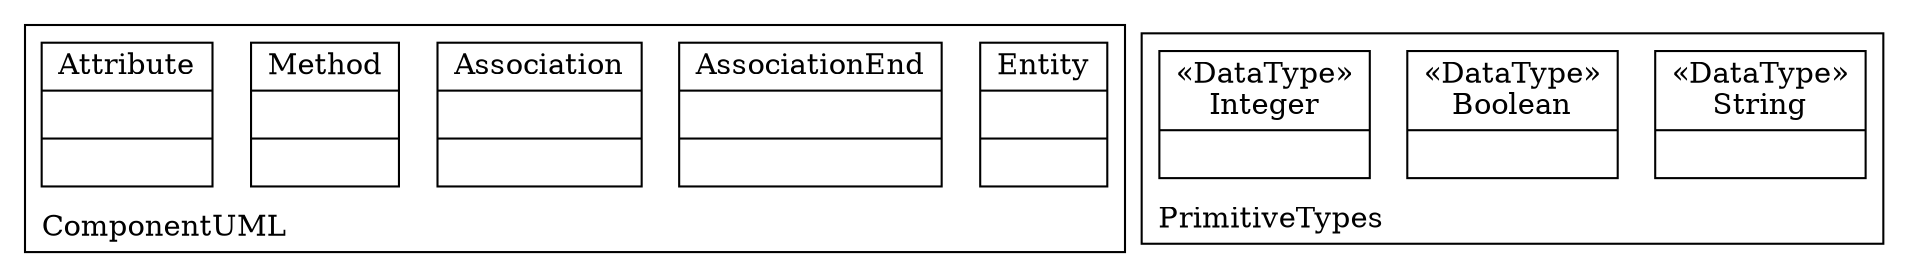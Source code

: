 digraph "KM3 Model in DOT" {
graph[rankdir=BT,labeljust=l,labelloc=t,nodeSep=0.75,compound=true];
 subgraph "cluster_ComponentUML"{
labelloc=t
color=black
label=ComponentUML
 node[shape=record];
Entity[label="{Entity| | }"]
;
 node[shape=record];
AssociationEnd[label="{AssociationEnd| | }"]
;
 node[shape=record];
Association[label="{Association| | }"]
;
 node[shape=record];
Method[label="{Method| | }"]
;
 node[shape=record];
Attribute[label="{Attribute| | }"]
;

} subgraph "cluster_PrimitiveTypes"{
labelloc=t
color=black
label=PrimitiveTypes
 node[shape=record];
String[label="{&#171;DataType&#187;\nString|}"]
;
 node[shape=record];
Boolean[label="{&#171;DataType&#187;\nBoolean|}"]
;
 node[shape=record];
Integer[label="{&#171;DataType&#187;\nInteger|}"]
;

}
}